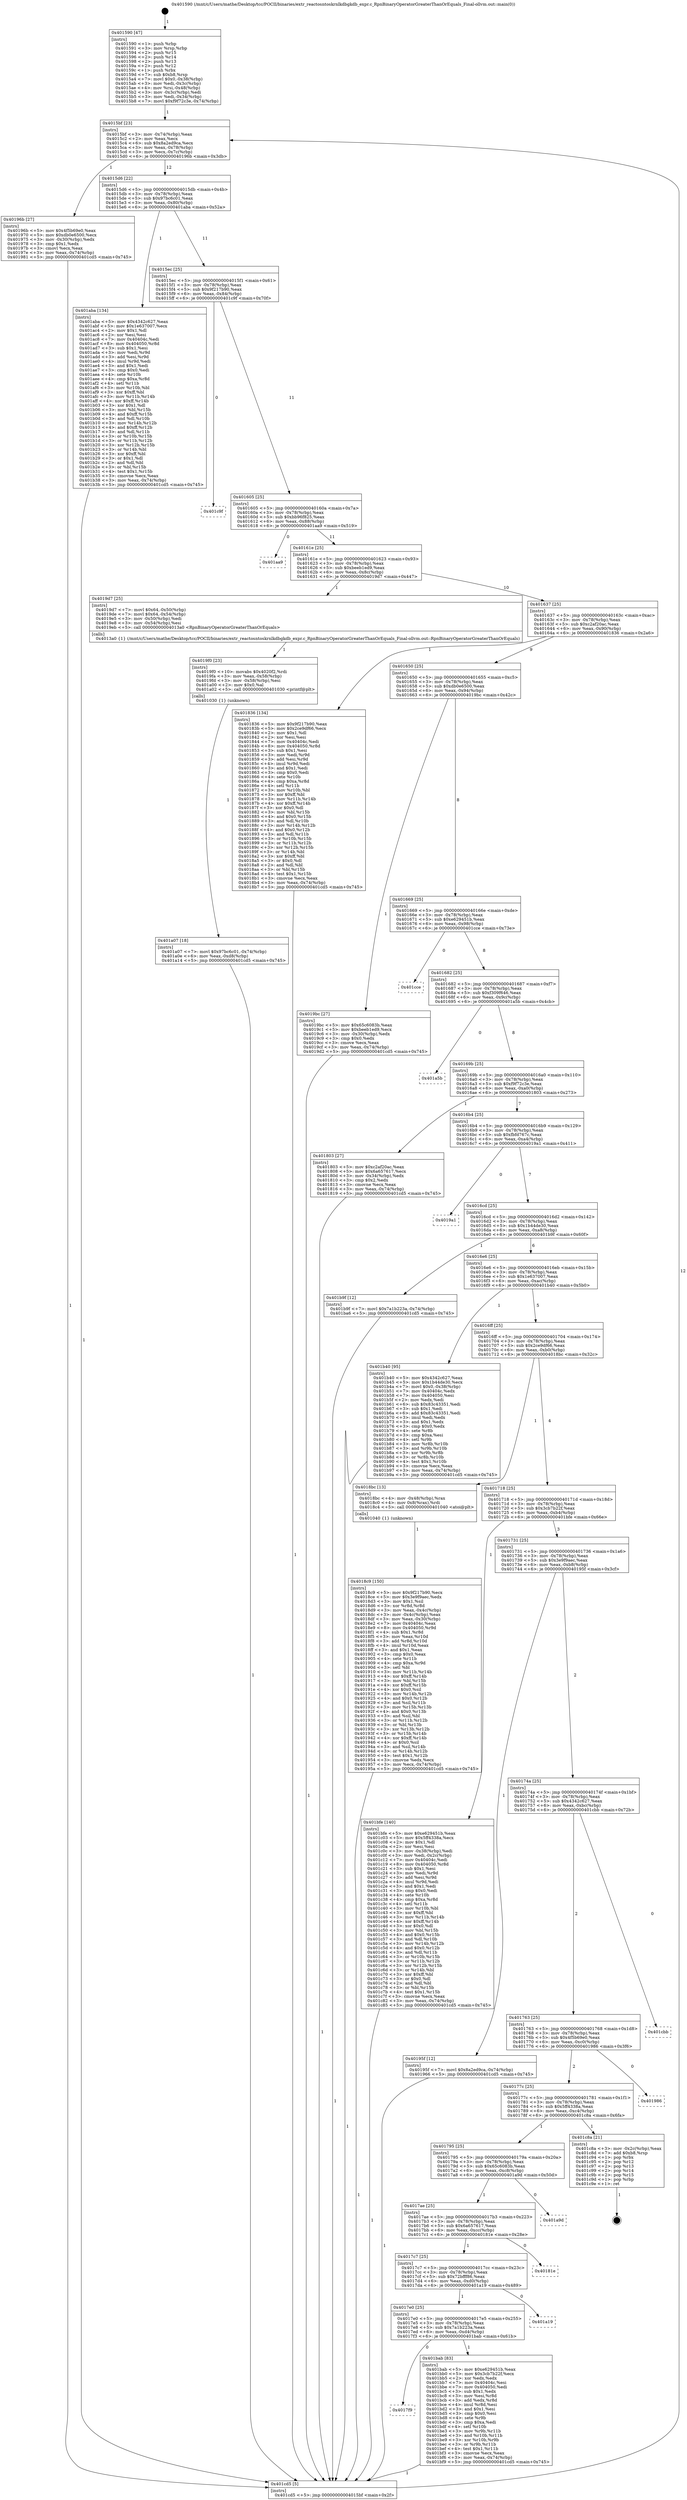 digraph "0x401590" {
  label = "0x401590 (/mnt/c/Users/mathe/Desktop/tcc/POCII/binaries/extr_reactosntoskrnlkdbgkdb_expr.c_RpnBinaryOperatorGreaterThanOrEquals_Final-ollvm.out::main(0))"
  labelloc = "t"
  node[shape=record]

  Entry [label="",width=0.3,height=0.3,shape=circle,fillcolor=black,style=filled]
  "0x4015bf" [label="{
     0x4015bf [23]\l
     | [instrs]\l
     &nbsp;&nbsp;0x4015bf \<+3\>: mov -0x74(%rbp),%eax\l
     &nbsp;&nbsp;0x4015c2 \<+2\>: mov %eax,%ecx\l
     &nbsp;&nbsp;0x4015c4 \<+6\>: sub $0x8a2ed9ca,%ecx\l
     &nbsp;&nbsp;0x4015ca \<+3\>: mov %eax,-0x78(%rbp)\l
     &nbsp;&nbsp;0x4015cd \<+3\>: mov %ecx,-0x7c(%rbp)\l
     &nbsp;&nbsp;0x4015d0 \<+6\>: je 000000000040196b \<main+0x3db\>\l
  }"]
  "0x40196b" [label="{
     0x40196b [27]\l
     | [instrs]\l
     &nbsp;&nbsp;0x40196b \<+5\>: mov $0x4f5b69e0,%eax\l
     &nbsp;&nbsp;0x401970 \<+5\>: mov $0xdb0e6500,%ecx\l
     &nbsp;&nbsp;0x401975 \<+3\>: mov -0x30(%rbp),%edx\l
     &nbsp;&nbsp;0x401978 \<+3\>: cmp $0x1,%edx\l
     &nbsp;&nbsp;0x40197b \<+3\>: cmovl %ecx,%eax\l
     &nbsp;&nbsp;0x40197e \<+3\>: mov %eax,-0x74(%rbp)\l
     &nbsp;&nbsp;0x401981 \<+5\>: jmp 0000000000401cd5 \<main+0x745\>\l
  }"]
  "0x4015d6" [label="{
     0x4015d6 [22]\l
     | [instrs]\l
     &nbsp;&nbsp;0x4015d6 \<+5\>: jmp 00000000004015db \<main+0x4b\>\l
     &nbsp;&nbsp;0x4015db \<+3\>: mov -0x78(%rbp),%eax\l
     &nbsp;&nbsp;0x4015de \<+5\>: sub $0x97bc6c01,%eax\l
     &nbsp;&nbsp;0x4015e3 \<+3\>: mov %eax,-0x80(%rbp)\l
     &nbsp;&nbsp;0x4015e6 \<+6\>: je 0000000000401aba \<main+0x52a\>\l
  }"]
  Exit [label="",width=0.3,height=0.3,shape=circle,fillcolor=black,style=filled,peripheries=2]
  "0x401aba" [label="{
     0x401aba [134]\l
     | [instrs]\l
     &nbsp;&nbsp;0x401aba \<+5\>: mov $0x4342c627,%eax\l
     &nbsp;&nbsp;0x401abf \<+5\>: mov $0x1e637007,%ecx\l
     &nbsp;&nbsp;0x401ac4 \<+2\>: mov $0x1,%dl\l
     &nbsp;&nbsp;0x401ac6 \<+2\>: xor %esi,%esi\l
     &nbsp;&nbsp;0x401ac8 \<+7\>: mov 0x40404c,%edi\l
     &nbsp;&nbsp;0x401acf \<+8\>: mov 0x404050,%r8d\l
     &nbsp;&nbsp;0x401ad7 \<+3\>: sub $0x1,%esi\l
     &nbsp;&nbsp;0x401ada \<+3\>: mov %edi,%r9d\l
     &nbsp;&nbsp;0x401add \<+3\>: add %esi,%r9d\l
     &nbsp;&nbsp;0x401ae0 \<+4\>: imul %r9d,%edi\l
     &nbsp;&nbsp;0x401ae4 \<+3\>: and $0x1,%edi\l
     &nbsp;&nbsp;0x401ae7 \<+3\>: cmp $0x0,%edi\l
     &nbsp;&nbsp;0x401aea \<+4\>: sete %r10b\l
     &nbsp;&nbsp;0x401aee \<+4\>: cmp $0xa,%r8d\l
     &nbsp;&nbsp;0x401af2 \<+4\>: setl %r11b\l
     &nbsp;&nbsp;0x401af6 \<+3\>: mov %r10b,%bl\l
     &nbsp;&nbsp;0x401af9 \<+3\>: xor $0xff,%bl\l
     &nbsp;&nbsp;0x401afc \<+3\>: mov %r11b,%r14b\l
     &nbsp;&nbsp;0x401aff \<+4\>: xor $0xff,%r14b\l
     &nbsp;&nbsp;0x401b03 \<+3\>: xor $0x1,%dl\l
     &nbsp;&nbsp;0x401b06 \<+3\>: mov %bl,%r15b\l
     &nbsp;&nbsp;0x401b09 \<+4\>: and $0xff,%r15b\l
     &nbsp;&nbsp;0x401b0d \<+3\>: and %dl,%r10b\l
     &nbsp;&nbsp;0x401b10 \<+3\>: mov %r14b,%r12b\l
     &nbsp;&nbsp;0x401b13 \<+4\>: and $0xff,%r12b\l
     &nbsp;&nbsp;0x401b17 \<+3\>: and %dl,%r11b\l
     &nbsp;&nbsp;0x401b1a \<+3\>: or %r10b,%r15b\l
     &nbsp;&nbsp;0x401b1d \<+3\>: or %r11b,%r12b\l
     &nbsp;&nbsp;0x401b20 \<+3\>: xor %r12b,%r15b\l
     &nbsp;&nbsp;0x401b23 \<+3\>: or %r14b,%bl\l
     &nbsp;&nbsp;0x401b26 \<+3\>: xor $0xff,%bl\l
     &nbsp;&nbsp;0x401b29 \<+3\>: or $0x1,%dl\l
     &nbsp;&nbsp;0x401b2c \<+2\>: and %dl,%bl\l
     &nbsp;&nbsp;0x401b2e \<+3\>: or %bl,%r15b\l
     &nbsp;&nbsp;0x401b31 \<+4\>: test $0x1,%r15b\l
     &nbsp;&nbsp;0x401b35 \<+3\>: cmovne %ecx,%eax\l
     &nbsp;&nbsp;0x401b38 \<+3\>: mov %eax,-0x74(%rbp)\l
     &nbsp;&nbsp;0x401b3b \<+5\>: jmp 0000000000401cd5 \<main+0x745\>\l
  }"]
  "0x4015ec" [label="{
     0x4015ec [25]\l
     | [instrs]\l
     &nbsp;&nbsp;0x4015ec \<+5\>: jmp 00000000004015f1 \<main+0x61\>\l
     &nbsp;&nbsp;0x4015f1 \<+3\>: mov -0x78(%rbp),%eax\l
     &nbsp;&nbsp;0x4015f4 \<+5\>: sub $0x9f217b90,%eax\l
     &nbsp;&nbsp;0x4015f9 \<+6\>: mov %eax,-0x84(%rbp)\l
     &nbsp;&nbsp;0x4015ff \<+6\>: je 0000000000401c9f \<main+0x70f\>\l
  }"]
  "0x4017f9" [label="{
     0x4017f9\l
  }", style=dashed]
  "0x401c9f" [label="{
     0x401c9f\l
  }", style=dashed]
  "0x401605" [label="{
     0x401605 [25]\l
     | [instrs]\l
     &nbsp;&nbsp;0x401605 \<+5\>: jmp 000000000040160a \<main+0x7a\>\l
     &nbsp;&nbsp;0x40160a \<+3\>: mov -0x78(%rbp),%eax\l
     &nbsp;&nbsp;0x40160d \<+5\>: sub $0xbb96f825,%eax\l
     &nbsp;&nbsp;0x401612 \<+6\>: mov %eax,-0x88(%rbp)\l
     &nbsp;&nbsp;0x401618 \<+6\>: je 0000000000401aa9 \<main+0x519\>\l
  }"]
  "0x401bab" [label="{
     0x401bab [83]\l
     | [instrs]\l
     &nbsp;&nbsp;0x401bab \<+5\>: mov $0xe629451b,%eax\l
     &nbsp;&nbsp;0x401bb0 \<+5\>: mov $0x3cb7b22f,%ecx\l
     &nbsp;&nbsp;0x401bb5 \<+2\>: xor %edx,%edx\l
     &nbsp;&nbsp;0x401bb7 \<+7\>: mov 0x40404c,%esi\l
     &nbsp;&nbsp;0x401bbe \<+7\>: mov 0x404050,%edi\l
     &nbsp;&nbsp;0x401bc5 \<+3\>: sub $0x1,%edx\l
     &nbsp;&nbsp;0x401bc8 \<+3\>: mov %esi,%r8d\l
     &nbsp;&nbsp;0x401bcb \<+3\>: add %edx,%r8d\l
     &nbsp;&nbsp;0x401bce \<+4\>: imul %r8d,%esi\l
     &nbsp;&nbsp;0x401bd2 \<+3\>: and $0x1,%esi\l
     &nbsp;&nbsp;0x401bd5 \<+3\>: cmp $0x0,%esi\l
     &nbsp;&nbsp;0x401bd8 \<+4\>: sete %r9b\l
     &nbsp;&nbsp;0x401bdc \<+3\>: cmp $0xa,%edi\l
     &nbsp;&nbsp;0x401bdf \<+4\>: setl %r10b\l
     &nbsp;&nbsp;0x401be3 \<+3\>: mov %r9b,%r11b\l
     &nbsp;&nbsp;0x401be6 \<+3\>: and %r10b,%r11b\l
     &nbsp;&nbsp;0x401be9 \<+3\>: xor %r10b,%r9b\l
     &nbsp;&nbsp;0x401bec \<+3\>: or %r9b,%r11b\l
     &nbsp;&nbsp;0x401bef \<+4\>: test $0x1,%r11b\l
     &nbsp;&nbsp;0x401bf3 \<+3\>: cmovne %ecx,%eax\l
     &nbsp;&nbsp;0x401bf6 \<+3\>: mov %eax,-0x74(%rbp)\l
     &nbsp;&nbsp;0x401bf9 \<+5\>: jmp 0000000000401cd5 \<main+0x745\>\l
  }"]
  "0x401aa9" [label="{
     0x401aa9\l
  }", style=dashed]
  "0x40161e" [label="{
     0x40161e [25]\l
     | [instrs]\l
     &nbsp;&nbsp;0x40161e \<+5\>: jmp 0000000000401623 \<main+0x93\>\l
     &nbsp;&nbsp;0x401623 \<+3\>: mov -0x78(%rbp),%eax\l
     &nbsp;&nbsp;0x401626 \<+5\>: sub $0xbeeb1ed9,%eax\l
     &nbsp;&nbsp;0x40162b \<+6\>: mov %eax,-0x8c(%rbp)\l
     &nbsp;&nbsp;0x401631 \<+6\>: je 00000000004019d7 \<main+0x447\>\l
  }"]
  "0x4017e0" [label="{
     0x4017e0 [25]\l
     | [instrs]\l
     &nbsp;&nbsp;0x4017e0 \<+5\>: jmp 00000000004017e5 \<main+0x255\>\l
     &nbsp;&nbsp;0x4017e5 \<+3\>: mov -0x78(%rbp),%eax\l
     &nbsp;&nbsp;0x4017e8 \<+5\>: sub $0x7a1b223a,%eax\l
     &nbsp;&nbsp;0x4017ed \<+6\>: mov %eax,-0xd4(%rbp)\l
     &nbsp;&nbsp;0x4017f3 \<+6\>: je 0000000000401bab \<main+0x61b\>\l
  }"]
  "0x4019d7" [label="{
     0x4019d7 [25]\l
     | [instrs]\l
     &nbsp;&nbsp;0x4019d7 \<+7\>: movl $0x64,-0x50(%rbp)\l
     &nbsp;&nbsp;0x4019de \<+7\>: movl $0x64,-0x54(%rbp)\l
     &nbsp;&nbsp;0x4019e5 \<+3\>: mov -0x50(%rbp),%edi\l
     &nbsp;&nbsp;0x4019e8 \<+3\>: mov -0x54(%rbp),%esi\l
     &nbsp;&nbsp;0x4019eb \<+5\>: call 00000000004013a0 \<RpnBinaryOperatorGreaterThanOrEquals\>\l
     | [calls]\l
     &nbsp;&nbsp;0x4013a0 \{1\} (/mnt/c/Users/mathe/Desktop/tcc/POCII/binaries/extr_reactosntoskrnlkdbgkdb_expr.c_RpnBinaryOperatorGreaterThanOrEquals_Final-ollvm.out::RpnBinaryOperatorGreaterThanOrEquals)\l
  }"]
  "0x401637" [label="{
     0x401637 [25]\l
     | [instrs]\l
     &nbsp;&nbsp;0x401637 \<+5\>: jmp 000000000040163c \<main+0xac\>\l
     &nbsp;&nbsp;0x40163c \<+3\>: mov -0x78(%rbp),%eax\l
     &nbsp;&nbsp;0x40163f \<+5\>: sub $0xc2af20ac,%eax\l
     &nbsp;&nbsp;0x401644 \<+6\>: mov %eax,-0x90(%rbp)\l
     &nbsp;&nbsp;0x40164a \<+6\>: je 0000000000401836 \<main+0x2a6\>\l
  }"]
  "0x401a19" [label="{
     0x401a19\l
  }", style=dashed]
  "0x401836" [label="{
     0x401836 [134]\l
     | [instrs]\l
     &nbsp;&nbsp;0x401836 \<+5\>: mov $0x9f217b90,%eax\l
     &nbsp;&nbsp;0x40183b \<+5\>: mov $0x2ce9df66,%ecx\l
     &nbsp;&nbsp;0x401840 \<+2\>: mov $0x1,%dl\l
     &nbsp;&nbsp;0x401842 \<+2\>: xor %esi,%esi\l
     &nbsp;&nbsp;0x401844 \<+7\>: mov 0x40404c,%edi\l
     &nbsp;&nbsp;0x40184b \<+8\>: mov 0x404050,%r8d\l
     &nbsp;&nbsp;0x401853 \<+3\>: sub $0x1,%esi\l
     &nbsp;&nbsp;0x401856 \<+3\>: mov %edi,%r9d\l
     &nbsp;&nbsp;0x401859 \<+3\>: add %esi,%r9d\l
     &nbsp;&nbsp;0x40185c \<+4\>: imul %r9d,%edi\l
     &nbsp;&nbsp;0x401860 \<+3\>: and $0x1,%edi\l
     &nbsp;&nbsp;0x401863 \<+3\>: cmp $0x0,%edi\l
     &nbsp;&nbsp;0x401866 \<+4\>: sete %r10b\l
     &nbsp;&nbsp;0x40186a \<+4\>: cmp $0xa,%r8d\l
     &nbsp;&nbsp;0x40186e \<+4\>: setl %r11b\l
     &nbsp;&nbsp;0x401872 \<+3\>: mov %r10b,%bl\l
     &nbsp;&nbsp;0x401875 \<+3\>: xor $0xff,%bl\l
     &nbsp;&nbsp;0x401878 \<+3\>: mov %r11b,%r14b\l
     &nbsp;&nbsp;0x40187b \<+4\>: xor $0xff,%r14b\l
     &nbsp;&nbsp;0x40187f \<+3\>: xor $0x0,%dl\l
     &nbsp;&nbsp;0x401882 \<+3\>: mov %bl,%r15b\l
     &nbsp;&nbsp;0x401885 \<+4\>: and $0x0,%r15b\l
     &nbsp;&nbsp;0x401889 \<+3\>: and %dl,%r10b\l
     &nbsp;&nbsp;0x40188c \<+3\>: mov %r14b,%r12b\l
     &nbsp;&nbsp;0x40188f \<+4\>: and $0x0,%r12b\l
     &nbsp;&nbsp;0x401893 \<+3\>: and %dl,%r11b\l
     &nbsp;&nbsp;0x401896 \<+3\>: or %r10b,%r15b\l
     &nbsp;&nbsp;0x401899 \<+3\>: or %r11b,%r12b\l
     &nbsp;&nbsp;0x40189c \<+3\>: xor %r12b,%r15b\l
     &nbsp;&nbsp;0x40189f \<+3\>: or %r14b,%bl\l
     &nbsp;&nbsp;0x4018a2 \<+3\>: xor $0xff,%bl\l
     &nbsp;&nbsp;0x4018a5 \<+3\>: or $0x0,%dl\l
     &nbsp;&nbsp;0x4018a8 \<+2\>: and %dl,%bl\l
     &nbsp;&nbsp;0x4018aa \<+3\>: or %bl,%r15b\l
     &nbsp;&nbsp;0x4018ad \<+4\>: test $0x1,%r15b\l
     &nbsp;&nbsp;0x4018b1 \<+3\>: cmovne %ecx,%eax\l
     &nbsp;&nbsp;0x4018b4 \<+3\>: mov %eax,-0x74(%rbp)\l
     &nbsp;&nbsp;0x4018b7 \<+5\>: jmp 0000000000401cd5 \<main+0x745\>\l
  }"]
  "0x401650" [label="{
     0x401650 [25]\l
     | [instrs]\l
     &nbsp;&nbsp;0x401650 \<+5\>: jmp 0000000000401655 \<main+0xc5\>\l
     &nbsp;&nbsp;0x401655 \<+3\>: mov -0x78(%rbp),%eax\l
     &nbsp;&nbsp;0x401658 \<+5\>: sub $0xdb0e6500,%eax\l
     &nbsp;&nbsp;0x40165d \<+6\>: mov %eax,-0x94(%rbp)\l
     &nbsp;&nbsp;0x401663 \<+6\>: je 00000000004019bc \<main+0x42c\>\l
  }"]
  "0x4017c7" [label="{
     0x4017c7 [25]\l
     | [instrs]\l
     &nbsp;&nbsp;0x4017c7 \<+5\>: jmp 00000000004017cc \<main+0x23c\>\l
     &nbsp;&nbsp;0x4017cc \<+3\>: mov -0x78(%rbp),%eax\l
     &nbsp;&nbsp;0x4017cf \<+5\>: sub $0x72bfff86,%eax\l
     &nbsp;&nbsp;0x4017d4 \<+6\>: mov %eax,-0xd0(%rbp)\l
     &nbsp;&nbsp;0x4017da \<+6\>: je 0000000000401a19 \<main+0x489\>\l
  }"]
  "0x4019bc" [label="{
     0x4019bc [27]\l
     | [instrs]\l
     &nbsp;&nbsp;0x4019bc \<+5\>: mov $0x65c6083b,%eax\l
     &nbsp;&nbsp;0x4019c1 \<+5\>: mov $0xbeeb1ed9,%ecx\l
     &nbsp;&nbsp;0x4019c6 \<+3\>: mov -0x30(%rbp),%edx\l
     &nbsp;&nbsp;0x4019c9 \<+3\>: cmp $0x0,%edx\l
     &nbsp;&nbsp;0x4019cc \<+3\>: cmove %ecx,%eax\l
     &nbsp;&nbsp;0x4019cf \<+3\>: mov %eax,-0x74(%rbp)\l
     &nbsp;&nbsp;0x4019d2 \<+5\>: jmp 0000000000401cd5 \<main+0x745\>\l
  }"]
  "0x401669" [label="{
     0x401669 [25]\l
     | [instrs]\l
     &nbsp;&nbsp;0x401669 \<+5\>: jmp 000000000040166e \<main+0xde\>\l
     &nbsp;&nbsp;0x40166e \<+3\>: mov -0x78(%rbp),%eax\l
     &nbsp;&nbsp;0x401671 \<+5\>: sub $0xe629451b,%eax\l
     &nbsp;&nbsp;0x401676 \<+6\>: mov %eax,-0x98(%rbp)\l
     &nbsp;&nbsp;0x40167c \<+6\>: je 0000000000401cce \<main+0x73e\>\l
  }"]
  "0x40181e" [label="{
     0x40181e\l
  }", style=dashed]
  "0x401cce" [label="{
     0x401cce\l
  }", style=dashed]
  "0x401682" [label="{
     0x401682 [25]\l
     | [instrs]\l
     &nbsp;&nbsp;0x401682 \<+5\>: jmp 0000000000401687 \<main+0xf7\>\l
     &nbsp;&nbsp;0x401687 \<+3\>: mov -0x78(%rbp),%eax\l
     &nbsp;&nbsp;0x40168a \<+5\>: sub $0xf309f646,%eax\l
     &nbsp;&nbsp;0x40168f \<+6\>: mov %eax,-0x9c(%rbp)\l
     &nbsp;&nbsp;0x401695 \<+6\>: je 0000000000401a5b \<main+0x4cb\>\l
  }"]
  "0x4017ae" [label="{
     0x4017ae [25]\l
     | [instrs]\l
     &nbsp;&nbsp;0x4017ae \<+5\>: jmp 00000000004017b3 \<main+0x223\>\l
     &nbsp;&nbsp;0x4017b3 \<+3\>: mov -0x78(%rbp),%eax\l
     &nbsp;&nbsp;0x4017b6 \<+5\>: sub $0x6a657617,%eax\l
     &nbsp;&nbsp;0x4017bb \<+6\>: mov %eax,-0xcc(%rbp)\l
     &nbsp;&nbsp;0x4017c1 \<+6\>: je 000000000040181e \<main+0x28e\>\l
  }"]
  "0x401a5b" [label="{
     0x401a5b\l
  }", style=dashed]
  "0x40169b" [label="{
     0x40169b [25]\l
     | [instrs]\l
     &nbsp;&nbsp;0x40169b \<+5\>: jmp 00000000004016a0 \<main+0x110\>\l
     &nbsp;&nbsp;0x4016a0 \<+3\>: mov -0x78(%rbp),%eax\l
     &nbsp;&nbsp;0x4016a3 \<+5\>: sub $0xf9f72c3e,%eax\l
     &nbsp;&nbsp;0x4016a8 \<+6\>: mov %eax,-0xa0(%rbp)\l
     &nbsp;&nbsp;0x4016ae \<+6\>: je 0000000000401803 \<main+0x273\>\l
  }"]
  "0x401a9d" [label="{
     0x401a9d\l
  }", style=dashed]
  "0x401803" [label="{
     0x401803 [27]\l
     | [instrs]\l
     &nbsp;&nbsp;0x401803 \<+5\>: mov $0xc2af20ac,%eax\l
     &nbsp;&nbsp;0x401808 \<+5\>: mov $0x6a657617,%ecx\l
     &nbsp;&nbsp;0x40180d \<+3\>: mov -0x34(%rbp),%edx\l
     &nbsp;&nbsp;0x401810 \<+3\>: cmp $0x2,%edx\l
     &nbsp;&nbsp;0x401813 \<+3\>: cmovne %ecx,%eax\l
     &nbsp;&nbsp;0x401816 \<+3\>: mov %eax,-0x74(%rbp)\l
     &nbsp;&nbsp;0x401819 \<+5\>: jmp 0000000000401cd5 \<main+0x745\>\l
  }"]
  "0x4016b4" [label="{
     0x4016b4 [25]\l
     | [instrs]\l
     &nbsp;&nbsp;0x4016b4 \<+5\>: jmp 00000000004016b9 \<main+0x129\>\l
     &nbsp;&nbsp;0x4016b9 \<+3\>: mov -0x78(%rbp),%eax\l
     &nbsp;&nbsp;0x4016bc \<+5\>: sub $0xfbfd767c,%eax\l
     &nbsp;&nbsp;0x4016c1 \<+6\>: mov %eax,-0xa4(%rbp)\l
     &nbsp;&nbsp;0x4016c7 \<+6\>: je 00000000004019a1 \<main+0x411\>\l
  }"]
  "0x401cd5" [label="{
     0x401cd5 [5]\l
     | [instrs]\l
     &nbsp;&nbsp;0x401cd5 \<+5\>: jmp 00000000004015bf \<main+0x2f\>\l
  }"]
  "0x401590" [label="{
     0x401590 [47]\l
     | [instrs]\l
     &nbsp;&nbsp;0x401590 \<+1\>: push %rbp\l
     &nbsp;&nbsp;0x401591 \<+3\>: mov %rsp,%rbp\l
     &nbsp;&nbsp;0x401594 \<+2\>: push %r15\l
     &nbsp;&nbsp;0x401596 \<+2\>: push %r14\l
     &nbsp;&nbsp;0x401598 \<+2\>: push %r13\l
     &nbsp;&nbsp;0x40159a \<+2\>: push %r12\l
     &nbsp;&nbsp;0x40159c \<+1\>: push %rbx\l
     &nbsp;&nbsp;0x40159d \<+7\>: sub $0xb8,%rsp\l
     &nbsp;&nbsp;0x4015a4 \<+7\>: movl $0x0,-0x38(%rbp)\l
     &nbsp;&nbsp;0x4015ab \<+3\>: mov %edi,-0x3c(%rbp)\l
     &nbsp;&nbsp;0x4015ae \<+4\>: mov %rsi,-0x48(%rbp)\l
     &nbsp;&nbsp;0x4015b2 \<+3\>: mov -0x3c(%rbp),%edi\l
     &nbsp;&nbsp;0x4015b5 \<+3\>: mov %edi,-0x34(%rbp)\l
     &nbsp;&nbsp;0x4015b8 \<+7\>: movl $0xf9f72c3e,-0x74(%rbp)\l
  }"]
  "0x401795" [label="{
     0x401795 [25]\l
     | [instrs]\l
     &nbsp;&nbsp;0x401795 \<+5\>: jmp 000000000040179a \<main+0x20a\>\l
     &nbsp;&nbsp;0x40179a \<+3\>: mov -0x78(%rbp),%eax\l
     &nbsp;&nbsp;0x40179d \<+5\>: sub $0x65c6083b,%eax\l
     &nbsp;&nbsp;0x4017a2 \<+6\>: mov %eax,-0xc8(%rbp)\l
     &nbsp;&nbsp;0x4017a8 \<+6\>: je 0000000000401a9d \<main+0x50d\>\l
  }"]
  "0x4019a1" [label="{
     0x4019a1\l
  }", style=dashed]
  "0x4016cd" [label="{
     0x4016cd [25]\l
     | [instrs]\l
     &nbsp;&nbsp;0x4016cd \<+5\>: jmp 00000000004016d2 \<main+0x142\>\l
     &nbsp;&nbsp;0x4016d2 \<+3\>: mov -0x78(%rbp),%eax\l
     &nbsp;&nbsp;0x4016d5 \<+5\>: sub $0x1b44de30,%eax\l
     &nbsp;&nbsp;0x4016da \<+6\>: mov %eax,-0xa8(%rbp)\l
     &nbsp;&nbsp;0x4016e0 \<+6\>: je 0000000000401b9f \<main+0x60f\>\l
  }"]
  "0x401c8a" [label="{
     0x401c8a [21]\l
     | [instrs]\l
     &nbsp;&nbsp;0x401c8a \<+3\>: mov -0x2c(%rbp),%eax\l
     &nbsp;&nbsp;0x401c8d \<+7\>: add $0xb8,%rsp\l
     &nbsp;&nbsp;0x401c94 \<+1\>: pop %rbx\l
     &nbsp;&nbsp;0x401c95 \<+2\>: pop %r12\l
     &nbsp;&nbsp;0x401c97 \<+2\>: pop %r13\l
     &nbsp;&nbsp;0x401c99 \<+2\>: pop %r14\l
     &nbsp;&nbsp;0x401c9b \<+2\>: pop %r15\l
     &nbsp;&nbsp;0x401c9d \<+1\>: pop %rbp\l
     &nbsp;&nbsp;0x401c9e \<+1\>: ret\l
  }"]
  "0x401b9f" [label="{
     0x401b9f [12]\l
     | [instrs]\l
     &nbsp;&nbsp;0x401b9f \<+7\>: movl $0x7a1b223a,-0x74(%rbp)\l
     &nbsp;&nbsp;0x401ba6 \<+5\>: jmp 0000000000401cd5 \<main+0x745\>\l
  }"]
  "0x4016e6" [label="{
     0x4016e6 [25]\l
     | [instrs]\l
     &nbsp;&nbsp;0x4016e6 \<+5\>: jmp 00000000004016eb \<main+0x15b\>\l
     &nbsp;&nbsp;0x4016eb \<+3\>: mov -0x78(%rbp),%eax\l
     &nbsp;&nbsp;0x4016ee \<+5\>: sub $0x1e637007,%eax\l
     &nbsp;&nbsp;0x4016f3 \<+6\>: mov %eax,-0xac(%rbp)\l
     &nbsp;&nbsp;0x4016f9 \<+6\>: je 0000000000401b40 \<main+0x5b0\>\l
  }"]
  "0x40177c" [label="{
     0x40177c [25]\l
     | [instrs]\l
     &nbsp;&nbsp;0x40177c \<+5\>: jmp 0000000000401781 \<main+0x1f1\>\l
     &nbsp;&nbsp;0x401781 \<+3\>: mov -0x78(%rbp),%eax\l
     &nbsp;&nbsp;0x401784 \<+5\>: sub $0x5ff4338a,%eax\l
     &nbsp;&nbsp;0x401789 \<+6\>: mov %eax,-0xc4(%rbp)\l
     &nbsp;&nbsp;0x40178f \<+6\>: je 0000000000401c8a \<main+0x6fa\>\l
  }"]
  "0x401b40" [label="{
     0x401b40 [95]\l
     | [instrs]\l
     &nbsp;&nbsp;0x401b40 \<+5\>: mov $0x4342c627,%eax\l
     &nbsp;&nbsp;0x401b45 \<+5\>: mov $0x1b44de30,%ecx\l
     &nbsp;&nbsp;0x401b4a \<+7\>: movl $0x0,-0x38(%rbp)\l
     &nbsp;&nbsp;0x401b51 \<+7\>: mov 0x40404c,%edx\l
     &nbsp;&nbsp;0x401b58 \<+7\>: mov 0x404050,%esi\l
     &nbsp;&nbsp;0x401b5f \<+2\>: mov %edx,%edi\l
     &nbsp;&nbsp;0x401b61 \<+6\>: sub $0x83c43351,%edi\l
     &nbsp;&nbsp;0x401b67 \<+3\>: sub $0x1,%edi\l
     &nbsp;&nbsp;0x401b6a \<+6\>: add $0x83c43351,%edi\l
     &nbsp;&nbsp;0x401b70 \<+3\>: imul %edi,%edx\l
     &nbsp;&nbsp;0x401b73 \<+3\>: and $0x1,%edx\l
     &nbsp;&nbsp;0x401b76 \<+3\>: cmp $0x0,%edx\l
     &nbsp;&nbsp;0x401b79 \<+4\>: sete %r8b\l
     &nbsp;&nbsp;0x401b7d \<+3\>: cmp $0xa,%esi\l
     &nbsp;&nbsp;0x401b80 \<+4\>: setl %r9b\l
     &nbsp;&nbsp;0x401b84 \<+3\>: mov %r8b,%r10b\l
     &nbsp;&nbsp;0x401b87 \<+3\>: and %r9b,%r10b\l
     &nbsp;&nbsp;0x401b8a \<+3\>: xor %r9b,%r8b\l
     &nbsp;&nbsp;0x401b8d \<+3\>: or %r8b,%r10b\l
     &nbsp;&nbsp;0x401b90 \<+4\>: test $0x1,%r10b\l
     &nbsp;&nbsp;0x401b94 \<+3\>: cmovne %ecx,%eax\l
     &nbsp;&nbsp;0x401b97 \<+3\>: mov %eax,-0x74(%rbp)\l
     &nbsp;&nbsp;0x401b9a \<+5\>: jmp 0000000000401cd5 \<main+0x745\>\l
  }"]
  "0x4016ff" [label="{
     0x4016ff [25]\l
     | [instrs]\l
     &nbsp;&nbsp;0x4016ff \<+5\>: jmp 0000000000401704 \<main+0x174\>\l
     &nbsp;&nbsp;0x401704 \<+3\>: mov -0x78(%rbp),%eax\l
     &nbsp;&nbsp;0x401707 \<+5\>: sub $0x2ce9df66,%eax\l
     &nbsp;&nbsp;0x40170c \<+6\>: mov %eax,-0xb0(%rbp)\l
     &nbsp;&nbsp;0x401712 \<+6\>: je 00000000004018bc \<main+0x32c\>\l
  }"]
  "0x401986" [label="{
     0x401986\l
  }", style=dashed]
  "0x4018bc" [label="{
     0x4018bc [13]\l
     | [instrs]\l
     &nbsp;&nbsp;0x4018bc \<+4\>: mov -0x48(%rbp),%rax\l
     &nbsp;&nbsp;0x4018c0 \<+4\>: mov 0x8(%rax),%rdi\l
     &nbsp;&nbsp;0x4018c4 \<+5\>: call 0000000000401040 \<atoi@plt\>\l
     | [calls]\l
     &nbsp;&nbsp;0x401040 \{1\} (unknown)\l
  }"]
  "0x401718" [label="{
     0x401718 [25]\l
     | [instrs]\l
     &nbsp;&nbsp;0x401718 \<+5\>: jmp 000000000040171d \<main+0x18d\>\l
     &nbsp;&nbsp;0x40171d \<+3\>: mov -0x78(%rbp),%eax\l
     &nbsp;&nbsp;0x401720 \<+5\>: sub $0x3cb7b22f,%eax\l
     &nbsp;&nbsp;0x401725 \<+6\>: mov %eax,-0xb4(%rbp)\l
     &nbsp;&nbsp;0x40172b \<+6\>: je 0000000000401bfe \<main+0x66e\>\l
  }"]
  "0x4018c9" [label="{
     0x4018c9 [150]\l
     | [instrs]\l
     &nbsp;&nbsp;0x4018c9 \<+5\>: mov $0x9f217b90,%ecx\l
     &nbsp;&nbsp;0x4018ce \<+5\>: mov $0x3e9f9aec,%edx\l
     &nbsp;&nbsp;0x4018d3 \<+3\>: mov $0x1,%sil\l
     &nbsp;&nbsp;0x4018d6 \<+3\>: xor %r8d,%r8d\l
     &nbsp;&nbsp;0x4018d9 \<+3\>: mov %eax,-0x4c(%rbp)\l
     &nbsp;&nbsp;0x4018dc \<+3\>: mov -0x4c(%rbp),%eax\l
     &nbsp;&nbsp;0x4018df \<+3\>: mov %eax,-0x30(%rbp)\l
     &nbsp;&nbsp;0x4018e2 \<+7\>: mov 0x40404c,%eax\l
     &nbsp;&nbsp;0x4018e9 \<+8\>: mov 0x404050,%r9d\l
     &nbsp;&nbsp;0x4018f1 \<+4\>: sub $0x1,%r8d\l
     &nbsp;&nbsp;0x4018f5 \<+3\>: mov %eax,%r10d\l
     &nbsp;&nbsp;0x4018f8 \<+3\>: add %r8d,%r10d\l
     &nbsp;&nbsp;0x4018fb \<+4\>: imul %r10d,%eax\l
     &nbsp;&nbsp;0x4018ff \<+3\>: and $0x1,%eax\l
     &nbsp;&nbsp;0x401902 \<+3\>: cmp $0x0,%eax\l
     &nbsp;&nbsp;0x401905 \<+4\>: sete %r11b\l
     &nbsp;&nbsp;0x401909 \<+4\>: cmp $0xa,%r9d\l
     &nbsp;&nbsp;0x40190d \<+3\>: setl %bl\l
     &nbsp;&nbsp;0x401910 \<+3\>: mov %r11b,%r14b\l
     &nbsp;&nbsp;0x401913 \<+4\>: xor $0xff,%r14b\l
     &nbsp;&nbsp;0x401917 \<+3\>: mov %bl,%r15b\l
     &nbsp;&nbsp;0x40191a \<+4\>: xor $0xff,%r15b\l
     &nbsp;&nbsp;0x40191e \<+4\>: xor $0x0,%sil\l
     &nbsp;&nbsp;0x401922 \<+3\>: mov %r14b,%r12b\l
     &nbsp;&nbsp;0x401925 \<+4\>: and $0x0,%r12b\l
     &nbsp;&nbsp;0x401929 \<+3\>: and %sil,%r11b\l
     &nbsp;&nbsp;0x40192c \<+3\>: mov %r15b,%r13b\l
     &nbsp;&nbsp;0x40192f \<+4\>: and $0x0,%r13b\l
     &nbsp;&nbsp;0x401933 \<+3\>: and %sil,%bl\l
     &nbsp;&nbsp;0x401936 \<+3\>: or %r11b,%r12b\l
     &nbsp;&nbsp;0x401939 \<+3\>: or %bl,%r13b\l
     &nbsp;&nbsp;0x40193c \<+3\>: xor %r13b,%r12b\l
     &nbsp;&nbsp;0x40193f \<+3\>: or %r15b,%r14b\l
     &nbsp;&nbsp;0x401942 \<+4\>: xor $0xff,%r14b\l
     &nbsp;&nbsp;0x401946 \<+4\>: or $0x0,%sil\l
     &nbsp;&nbsp;0x40194a \<+3\>: and %sil,%r14b\l
     &nbsp;&nbsp;0x40194d \<+3\>: or %r14b,%r12b\l
     &nbsp;&nbsp;0x401950 \<+4\>: test $0x1,%r12b\l
     &nbsp;&nbsp;0x401954 \<+3\>: cmovne %edx,%ecx\l
     &nbsp;&nbsp;0x401957 \<+3\>: mov %ecx,-0x74(%rbp)\l
     &nbsp;&nbsp;0x40195a \<+5\>: jmp 0000000000401cd5 \<main+0x745\>\l
  }"]
  "0x401763" [label="{
     0x401763 [25]\l
     | [instrs]\l
     &nbsp;&nbsp;0x401763 \<+5\>: jmp 0000000000401768 \<main+0x1d8\>\l
     &nbsp;&nbsp;0x401768 \<+3\>: mov -0x78(%rbp),%eax\l
     &nbsp;&nbsp;0x40176b \<+5\>: sub $0x4f5b69e0,%eax\l
     &nbsp;&nbsp;0x401770 \<+6\>: mov %eax,-0xc0(%rbp)\l
     &nbsp;&nbsp;0x401776 \<+6\>: je 0000000000401986 \<main+0x3f6\>\l
  }"]
  "0x401bfe" [label="{
     0x401bfe [140]\l
     | [instrs]\l
     &nbsp;&nbsp;0x401bfe \<+5\>: mov $0xe629451b,%eax\l
     &nbsp;&nbsp;0x401c03 \<+5\>: mov $0x5ff4338a,%ecx\l
     &nbsp;&nbsp;0x401c08 \<+2\>: mov $0x1,%dl\l
     &nbsp;&nbsp;0x401c0a \<+2\>: xor %esi,%esi\l
     &nbsp;&nbsp;0x401c0c \<+3\>: mov -0x38(%rbp),%edi\l
     &nbsp;&nbsp;0x401c0f \<+3\>: mov %edi,-0x2c(%rbp)\l
     &nbsp;&nbsp;0x401c12 \<+7\>: mov 0x40404c,%edi\l
     &nbsp;&nbsp;0x401c19 \<+8\>: mov 0x404050,%r8d\l
     &nbsp;&nbsp;0x401c21 \<+3\>: sub $0x1,%esi\l
     &nbsp;&nbsp;0x401c24 \<+3\>: mov %edi,%r9d\l
     &nbsp;&nbsp;0x401c27 \<+3\>: add %esi,%r9d\l
     &nbsp;&nbsp;0x401c2a \<+4\>: imul %r9d,%edi\l
     &nbsp;&nbsp;0x401c2e \<+3\>: and $0x1,%edi\l
     &nbsp;&nbsp;0x401c31 \<+3\>: cmp $0x0,%edi\l
     &nbsp;&nbsp;0x401c34 \<+4\>: sete %r10b\l
     &nbsp;&nbsp;0x401c38 \<+4\>: cmp $0xa,%r8d\l
     &nbsp;&nbsp;0x401c3c \<+4\>: setl %r11b\l
     &nbsp;&nbsp;0x401c40 \<+3\>: mov %r10b,%bl\l
     &nbsp;&nbsp;0x401c43 \<+3\>: xor $0xff,%bl\l
     &nbsp;&nbsp;0x401c46 \<+3\>: mov %r11b,%r14b\l
     &nbsp;&nbsp;0x401c49 \<+4\>: xor $0xff,%r14b\l
     &nbsp;&nbsp;0x401c4d \<+3\>: xor $0x0,%dl\l
     &nbsp;&nbsp;0x401c50 \<+3\>: mov %bl,%r15b\l
     &nbsp;&nbsp;0x401c53 \<+4\>: and $0x0,%r15b\l
     &nbsp;&nbsp;0x401c57 \<+3\>: and %dl,%r10b\l
     &nbsp;&nbsp;0x401c5a \<+3\>: mov %r14b,%r12b\l
     &nbsp;&nbsp;0x401c5d \<+4\>: and $0x0,%r12b\l
     &nbsp;&nbsp;0x401c61 \<+3\>: and %dl,%r11b\l
     &nbsp;&nbsp;0x401c64 \<+3\>: or %r10b,%r15b\l
     &nbsp;&nbsp;0x401c67 \<+3\>: or %r11b,%r12b\l
     &nbsp;&nbsp;0x401c6a \<+3\>: xor %r12b,%r15b\l
     &nbsp;&nbsp;0x401c6d \<+3\>: or %r14b,%bl\l
     &nbsp;&nbsp;0x401c70 \<+3\>: xor $0xff,%bl\l
     &nbsp;&nbsp;0x401c73 \<+3\>: or $0x0,%dl\l
     &nbsp;&nbsp;0x401c76 \<+2\>: and %dl,%bl\l
     &nbsp;&nbsp;0x401c78 \<+3\>: or %bl,%r15b\l
     &nbsp;&nbsp;0x401c7b \<+4\>: test $0x1,%r15b\l
     &nbsp;&nbsp;0x401c7f \<+3\>: cmovne %ecx,%eax\l
     &nbsp;&nbsp;0x401c82 \<+3\>: mov %eax,-0x74(%rbp)\l
     &nbsp;&nbsp;0x401c85 \<+5\>: jmp 0000000000401cd5 \<main+0x745\>\l
  }"]
  "0x401731" [label="{
     0x401731 [25]\l
     | [instrs]\l
     &nbsp;&nbsp;0x401731 \<+5\>: jmp 0000000000401736 \<main+0x1a6\>\l
     &nbsp;&nbsp;0x401736 \<+3\>: mov -0x78(%rbp),%eax\l
     &nbsp;&nbsp;0x401739 \<+5\>: sub $0x3e9f9aec,%eax\l
     &nbsp;&nbsp;0x40173e \<+6\>: mov %eax,-0xb8(%rbp)\l
     &nbsp;&nbsp;0x401744 \<+6\>: je 000000000040195f \<main+0x3cf\>\l
  }"]
  "0x401cbb" [label="{
     0x401cbb\l
  }", style=dashed]
  "0x40195f" [label="{
     0x40195f [12]\l
     | [instrs]\l
     &nbsp;&nbsp;0x40195f \<+7\>: movl $0x8a2ed9ca,-0x74(%rbp)\l
     &nbsp;&nbsp;0x401966 \<+5\>: jmp 0000000000401cd5 \<main+0x745\>\l
  }"]
  "0x40174a" [label="{
     0x40174a [25]\l
     | [instrs]\l
     &nbsp;&nbsp;0x40174a \<+5\>: jmp 000000000040174f \<main+0x1bf\>\l
     &nbsp;&nbsp;0x40174f \<+3\>: mov -0x78(%rbp),%eax\l
     &nbsp;&nbsp;0x401752 \<+5\>: sub $0x4342c627,%eax\l
     &nbsp;&nbsp;0x401757 \<+6\>: mov %eax,-0xbc(%rbp)\l
     &nbsp;&nbsp;0x40175d \<+6\>: je 0000000000401cbb \<main+0x72b\>\l
  }"]
  "0x4019f0" [label="{
     0x4019f0 [23]\l
     | [instrs]\l
     &nbsp;&nbsp;0x4019f0 \<+10\>: movabs $0x4020f2,%rdi\l
     &nbsp;&nbsp;0x4019fa \<+3\>: mov %eax,-0x58(%rbp)\l
     &nbsp;&nbsp;0x4019fd \<+3\>: mov -0x58(%rbp),%esi\l
     &nbsp;&nbsp;0x401a00 \<+2\>: mov $0x0,%al\l
     &nbsp;&nbsp;0x401a02 \<+5\>: call 0000000000401030 \<printf@plt\>\l
     | [calls]\l
     &nbsp;&nbsp;0x401030 \{1\} (unknown)\l
  }"]
  "0x401a07" [label="{
     0x401a07 [18]\l
     | [instrs]\l
     &nbsp;&nbsp;0x401a07 \<+7\>: movl $0x97bc6c01,-0x74(%rbp)\l
     &nbsp;&nbsp;0x401a0e \<+6\>: mov %eax,-0xd8(%rbp)\l
     &nbsp;&nbsp;0x401a14 \<+5\>: jmp 0000000000401cd5 \<main+0x745\>\l
  }"]
  Entry -> "0x401590" [label=" 1"]
  "0x4015bf" -> "0x40196b" [label=" 1"]
  "0x4015bf" -> "0x4015d6" [label=" 12"]
  "0x401c8a" -> Exit [label=" 1"]
  "0x4015d6" -> "0x401aba" [label=" 1"]
  "0x4015d6" -> "0x4015ec" [label=" 11"]
  "0x401bfe" -> "0x401cd5" [label=" 1"]
  "0x4015ec" -> "0x401c9f" [label=" 0"]
  "0x4015ec" -> "0x401605" [label=" 11"]
  "0x401bab" -> "0x401cd5" [label=" 1"]
  "0x401605" -> "0x401aa9" [label=" 0"]
  "0x401605" -> "0x40161e" [label=" 11"]
  "0x4017e0" -> "0x4017f9" [label=" 0"]
  "0x40161e" -> "0x4019d7" [label=" 1"]
  "0x40161e" -> "0x401637" [label=" 10"]
  "0x4017e0" -> "0x401bab" [label=" 1"]
  "0x401637" -> "0x401836" [label=" 1"]
  "0x401637" -> "0x401650" [label=" 9"]
  "0x4017c7" -> "0x4017e0" [label=" 1"]
  "0x401650" -> "0x4019bc" [label=" 1"]
  "0x401650" -> "0x401669" [label=" 8"]
  "0x4017c7" -> "0x401a19" [label=" 0"]
  "0x401669" -> "0x401cce" [label=" 0"]
  "0x401669" -> "0x401682" [label=" 8"]
  "0x4017ae" -> "0x4017c7" [label=" 1"]
  "0x401682" -> "0x401a5b" [label=" 0"]
  "0x401682" -> "0x40169b" [label=" 8"]
  "0x4017ae" -> "0x40181e" [label=" 0"]
  "0x40169b" -> "0x401803" [label=" 1"]
  "0x40169b" -> "0x4016b4" [label=" 7"]
  "0x401803" -> "0x401cd5" [label=" 1"]
  "0x401590" -> "0x4015bf" [label=" 1"]
  "0x401cd5" -> "0x4015bf" [label=" 12"]
  "0x401836" -> "0x401cd5" [label=" 1"]
  "0x401795" -> "0x4017ae" [label=" 1"]
  "0x4016b4" -> "0x4019a1" [label=" 0"]
  "0x4016b4" -> "0x4016cd" [label=" 7"]
  "0x401795" -> "0x401a9d" [label=" 0"]
  "0x4016cd" -> "0x401b9f" [label=" 1"]
  "0x4016cd" -> "0x4016e6" [label=" 6"]
  "0x40177c" -> "0x401795" [label=" 1"]
  "0x4016e6" -> "0x401b40" [label=" 1"]
  "0x4016e6" -> "0x4016ff" [label=" 5"]
  "0x40177c" -> "0x401c8a" [label=" 1"]
  "0x4016ff" -> "0x4018bc" [label=" 1"]
  "0x4016ff" -> "0x401718" [label=" 4"]
  "0x4018bc" -> "0x4018c9" [label=" 1"]
  "0x4018c9" -> "0x401cd5" [label=" 1"]
  "0x401763" -> "0x40177c" [label=" 2"]
  "0x401718" -> "0x401bfe" [label=" 1"]
  "0x401718" -> "0x401731" [label=" 3"]
  "0x401763" -> "0x401986" [label=" 0"]
  "0x401731" -> "0x40195f" [label=" 1"]
  "0x401731" -> "0x40174a" [label=" 2"]
  "0x40195f" -> "0x401cd5" [label=" 1"]
  "0x40196b" -> "0x401cd5" [label=" 1"]
  "0x4019bc" -> "0x401cd5" [label=" 1"]
  "0x4019d7" -> "0x4019f0" [label=" 1"]
  "0x4019f0" -> "0x401a07" [label=" 1"]
  "0x401a07" -> "0x401cd5" [label=" 1"]
  "0x401aba" -> "0x401cd5" [label=" 1"]
  "0x401b40" -> "0x401cd5" [label=" 1"]
  "0x401b9f" -> "0x401cd5" [label=" 1"]
  "0x40174a" -> "0x401763" [label=" 2"]
  "0x40174a" -> "0x401cbb" [label=" 0"]
}
